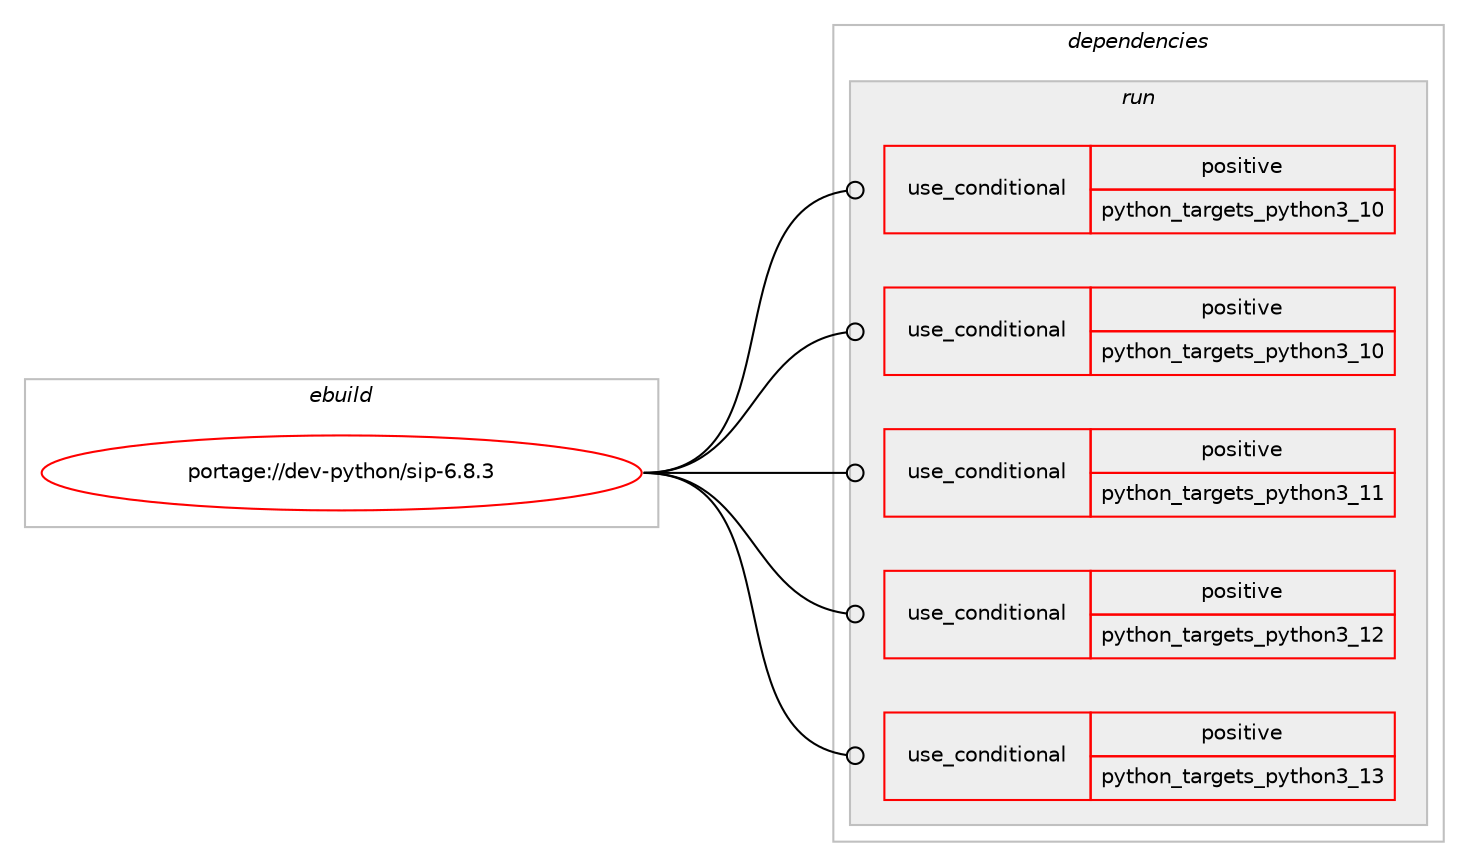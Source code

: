 digraph prolog {

# *************
# Graph options
# *************

newrank=true;
concentrate=true;
compound=true;
graph [rankdir=LR,fontname=Helvetica,fontsize=10,ranksep=1.5];#, ranksep=2.5, nodesep=0.2];
edge  [arrowhead=vee];
node  [fontname=Helvetica,fontsize=10];

# **********
# The ebuild
# **********

subgraph cluster_leftcol {
color=gray;
rank=same;
label=<<i>ebuild</i>>;
id [label="portage://dev-python/sip-6.8.3", color=red, width=4, href="../dev-python/sip-6.8.3.svg"];
}

# ****************
# The dependencies
# ****************

subgraph cluster_midcol {
color=gray;
label=<<i>dependencies</i>>;
subgraph cluster_compile {
fillcolor="#eeeeee";
style=filled;
label=<<i>compile</i>>;
}
subgraph cluster_compileandrun {
fillcolor="#eeeeee";
style=filled;
label=<<i>compile and run</i>>;
}
subgraph cluster_run {
fillcolor="#eeeeee";
style=filled;
label=<<i>run</i>>;
subgraph cond38364 {
dependency82118 [label=<<TABLE BORDER="0" CELLBORDER="1" CELLSPACING="0" CELLPADDING="4"><TR><TD ROWSPAN="3" CELLPADDING="10">use_conditional</TD></TR><TR><TD>positive</TD></TR><TR><TD>python_targets_python3_10</TD></TR></TABLE>>, shape=none, color=red];
# *** BEGIN UNKNOWN DEPENDENCY TYPE (TODO) ***
# dependency82118 -> package_dependency(portage://dev-python/sip-6.8.3,run,no,dev-lang,python,none,[,,],[slot(3.10)],[])
# *** END UNKNOWN DEPENDENCY TYPE (TODO) ***

}
id:e -> dependency82118:w [weight=20,style="solid",arrowhead="odot"];
subgraph cond38365 {
dependency82119 [label=<<TABLE BORDER="0" CELLBORDER="1" CELLSPACING="0" CELLPADDING="4"><TR><TD ROWSPAN="3" CELLPADDING="10">use_conditional</TD></TR><TR><TD>positive</TD></TR><TR><TD>python_targets_python3_10</TD></TR></TABLE>>, shape=none, color=red];
# *** BEGIN UNKNOWN DEPENDENCY TYPE (TODO) ***
# dependency82119 -> package_dependency(portage://dev-python/sip-6.8.3,run,no,dev-python,tomli,none,[,,],[],[use(optenable(python_targets_python3_10),negative)])
# *** END UNKNOWN DEPENDENCY TYPE (TODO) ***

}
id:e -> dependency82119:w [weight=20,style="solid",arrowhead="odot"];
subgraph cond38366 {
dependency82120 [label=<<TABLE BORDER="0" CELLBORDER="1" CELLSPACING="0" CELLPADDING="4"><TR><TD ROWSPAN="3" CELLPADDING="10">use_conditional</TD></TR><TR><TD>positive</TD></TR><TR><TD>python_targets_python3_11</TD></TR></TABLE>>, shape=none, color=red];
# *** BEGIN UNKNOWN DEPENDENCY TYPE (TODO) ***
# dependency82120 -> package_dependency(portage://dev-python/sip-6.8.3,run,no,dev-lang,python,none,[,,],[slot(3.11)],[])
# *** END UNKNOWN DEPENDENCY TYPE (TODO) ***

}
id:e -> dependency82120:w [weight=20,style="solid",arrowhead="odot"];
subgraph cond38367 {
dependency82121 [label=<<TABLE BORDER="0" CELLBORDER="1" CELLSPACING="0" CELLPADDING="4"><TR><TD ROWSPAN="3" CELLPADDING="10">use_conditional</TD></TR><TR><TD>positive</TD></TR><TR><TD>python_targets_python3_12</TD></TR></TABLE>>, shape=none, color=red];
# *** BEGIN UNKNOWN DEPENDENCY TYPE (TODO) ***
# dependency82121 -> package_dependency(portage://dev-python/sip-6.8.3,run,no,dev-lang,python,none,[,,],[slot(3.12)],[])
# *** END UNKNOWN DEPENDENCY TYPE (TODO) ***

}
id:e -> dependency82121:w [weight=20,style="solid",arrowhead="odot"];
subgraph cond38368 {
dependency82122 [label=<<TABLE BORDER="0" CELLBORDER="1" CELLSPACING="0" CELLPADDING="4"><TR><TD ROWSPAN="3" CELLPADDING="10">use_conditional</TD></TR><TR><TD>positive</TD></TR><TR><TD>python_targets_python3_13</TD></TR></TABLE>>, shape=none, color=red];
# *** BEGIN UNKNOWN DEPENDENCY TYPE (TODO) ***
# dependency82122 -> package_dependency(portage://dev-python/sip-6.8.3,run,no,dev-lang,python,none,[,,],[slot(3.13)],[])
# *** END UNKNOWN DEPENDENCY TYPE (TODO) ***

}
id:e -> dependency82122:w [weight=20,style="solid",arrowhead="odot"];
# *** BEGIN UNKNOWN DEPENDENCY TYPE (TODO) ***
# id -> package_dependency(portage://dev-python/sip-6.8.3,run,no,dev-python,packaging,none,[,,],[],[use(optenable(python_targets_python3_10),negative),use(optenable(python_targets_python3_11),negative),use(optenable(python_targets_python3_12),negative),use(optenable(python_targets_python3_13),negative)])
# *** END UNKNOWN DEPENDENCY TYPE (TODO) ***

# *** BEGIN UNKNOWN DEPENDENCY TYPE (TODO) ***
# id -> package_dependency(portage://dev-python/sip-6.8.3,run,no,dev-python,setuptools,none,[,,],[],[use(optenable(python_targets_python3_10),negative),use(optenable(python_targets_python3_11),negative),use(optenable(python_targets_python3_12),negative),use(optenable(python_targets_python3_13),negative)])
# *** END UNKNOWN DEPENDENCY TYPE (TODO) ***

}
}

# **************
# The candidates
# **************

subgraph cluster_choices {
rank=same;
color=gray;
label=<<i>candidates</i>>;

}

}
